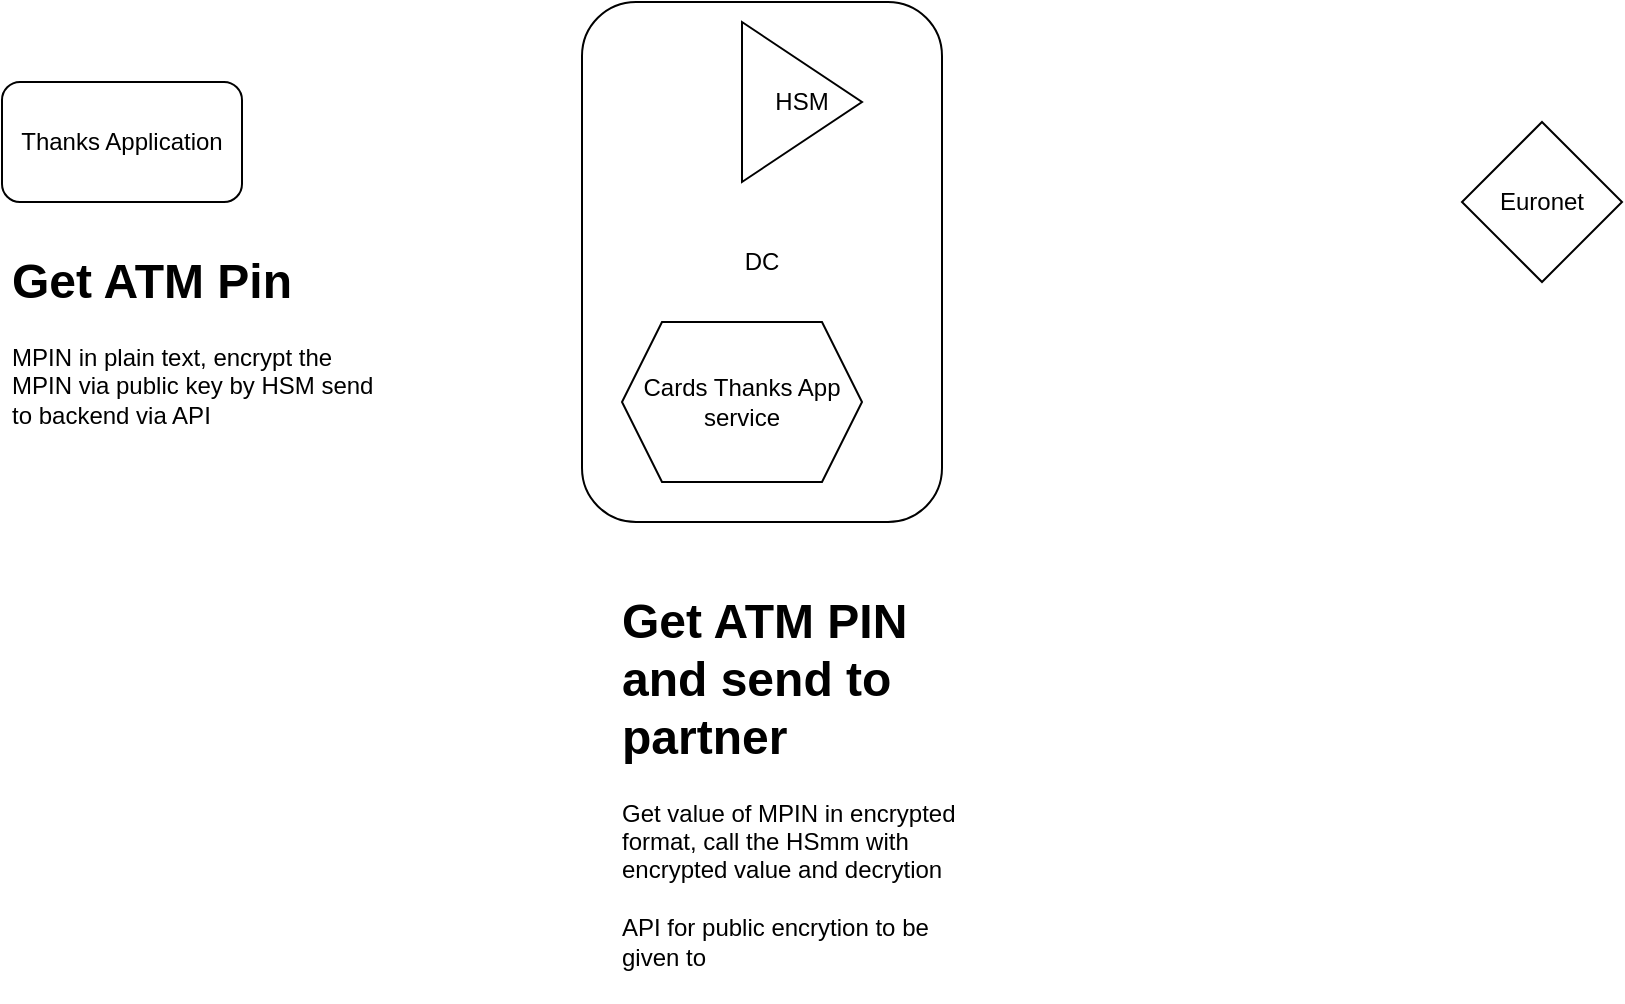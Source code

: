 <mxfile version="21.5.2" type="github">
  <diagram name="Page-1" id="uRS-4dnA5tTWZrqMPb3B">
    <mxGraphModel dx="1194" dy="642" grid="1" gridSize="10" guides="1" tooltips="1" connect="1" arrows="1" fold="1" page="1" pageScale="1" pageWidth="850" pageHeight="1100" math="0" shadow="0">
      <root>
        <mxCell id="0" />
        <mxCell id="1" parent="0" />
        <mxCell id="oRkRxlqvO-P2URN3C91w-1" value="DC" style="rounded=1;whiteSpace=wrap;html=1;" vertex="1" parent="1">
          <mxGeometry x="300" y="210" width="180" height="260" as="geometry" />
        </mxCell>
        <mxCell id="oRkRxlqvO-P2URN3C91w-3" value="HSM" style="triangle;whiteSpace=wrap;html=1;" vertex="1" parent="1">
          <mxGeometry x="380" y="220" width="60" height="80" as="geometry" />
        </mxCell>
        <mxCell id="oRkRxlqvO-P2URN3C91w-4" value="Thanks Application" style="rounded=1;whiteSpace=wrap;html=1;" vertex="1" parent="1">
          <mxGeometry x="10" y="250" width="120" height="60" as="geometry" />
        </mxCell>
        <mxCell id="oRkRxlqvO-P2URN3C91w-5" value="Euronet" style="rhombus;whiteSpace=wrap;html=1;" vertex="1" parent="1">
          <mxGeometry x="740" y="270" width="80" height="80" as="geometry" />
        </mxCell>
        <mxCell id="oRkRxlqvO-P2URN3C91w-6" value="&lt;h1&gt;Get ATM Pin&lt;/h1&gt;&lt;div&gt;MPIN in plain text, encrypt the MPIN via public key by HSM send to backend via API&lt;/div&gt;" style="text;html=1;strokeColor=none;fillColor=none;spacing=5;spacingTop=-20;whiteSpace=wrap;overflow=hidden;rounded=0;" vertex="1" parent="1">
          <mxGeometry x="10" y="330" width="190" height="120" as="geometry" />
        </mxCell>
        <mxCell id="oRkRxlqvO-P2URN3C91w-7" value="Cards Thanks App service" style="shape=hexagon;perimeter=hexagonPerimeter2;whiteSpace=wrap;html=1;fixedSize=1;" vertex="1" parent="1">
          <mxGeometry x="320" y="370" width="120" height="80" as="geometry" />
        </mxCell>
        <mxCell id="oRkRxlqvO-P2URN3C91w-8" value="&lt;h1&gt;Get ATM PIN and send to partner&lt;/h1&gt;&lt;div&gt;Get value of MPIN in encrypted format, call the HSmm with encrypted value and decrytion&lt;br&gt;&lt;br&gt;API for public encrytion to be given to&amp;nbsp;&lt;/div&gt;" style="text;html=1;strokeColor=none;fillColor=none;spacing=5;spacingTop=-20;whiteSpace=wrap;overflow=hidden;rounded=0;" vertex="1" parent="1">
          <mxGeometry x="315" y="500" width="190" height="210" as="geometry" />
        </mxCell>
      </root>
    </mxGraphModel>
  </diagram>
</mxfile>
